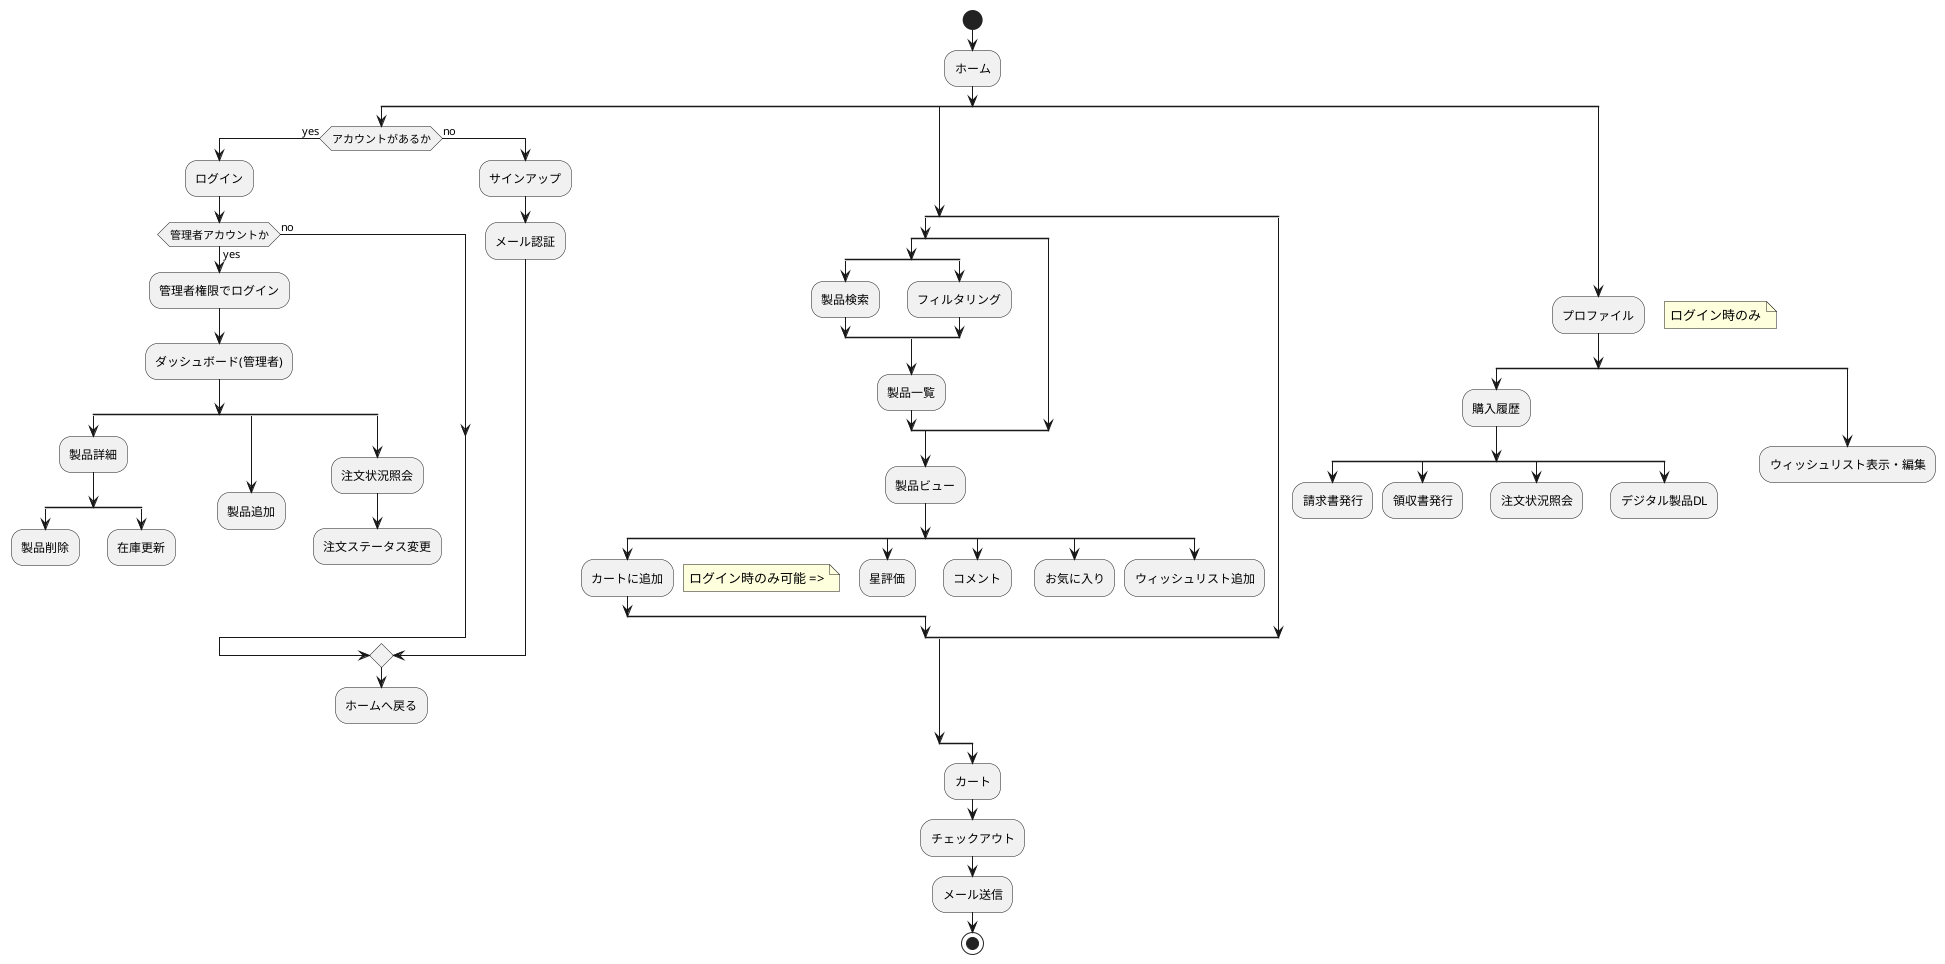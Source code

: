@startuml activity
start
:ホーム;
split
    if (アカウントがあるか) then (yes)
        :ログイン;
        if (管理者アカウントか) then (yes)
            :管理者権限でログイン;
            :ダッシュボード(管理者);
            split
                :製品詳細;
                split
                    :製品削除;
                    kill
                split again
                    :在庫更新;
                    kill
                end split
            split again
                :製品追加;
                kill
            split again
                :注文状況照会;
                :注文ステータス変更;
                kill
            end split
        else (no)
        endif
    else (no)
        :サインアップ;
        :メール認証;
    endif
    :ホームへ戻る;
    kill
split again
    split
        split
            split
                :製品検索;
            split again
                :フィルタリング;
            end split
            :製品一覧;
        split again
        end split
        :製品ビュー;
        split
            :カートに追加;
        split again
            :星評価;
            floating note left: ログイン時のみ可能 =>
            kill
        split again
            :コメント;
            kill
        split again
            :お気に入り;
            kill
        split again
            :ウィッシュリスト追加;
            kill
        end split
    split again
    end split
split again
    :プロファイル;
    floating note right: ログイン時のみ
    split
        :購入履歴;
        split
            :請求書発行;
            kill
        split again
            :領収書発行;
            kill
        split again
            :注文状況照会;
            kill
        split again
            :デジタル製品DL;
            kill
        end split
    split again
        :ウィッシュリスト表示・編集;
        kill
    end split
end split
:カート;
:チェックアウト;
:メール送信;
stop
@enduml